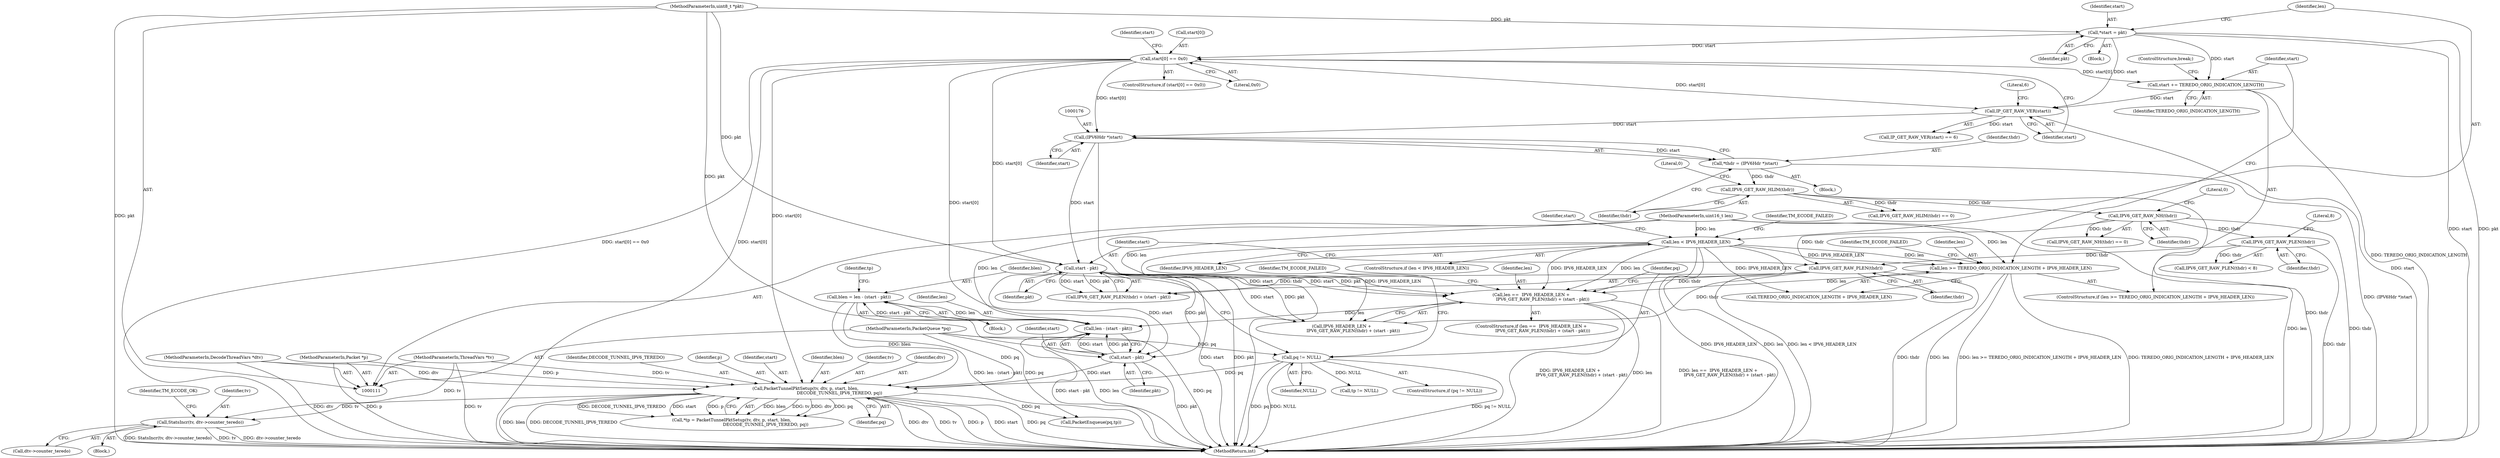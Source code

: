 digraph "0_suricata_11f3659f64a4e42e90cb3c09fcef66894205aefe_0@pointer" {
"1000244" [label="(Call,StatsIncr(tv, dtv->counter_teredo))"];
"1000225" [label="(Call,PacketTunnelPktSetup(tv, dtv, p, start, blen,\n                                                  DECODE_TUNNEL_IPV6_TEREDO, pq))"];
"1000112" [label="(MethodParameterIn,ThreadVars *tv)"];
"1000113" [label="(MethodParameterIn,DecodeThreadVars *dtv)"];
"1000114" [label="(MethodParameterIn,Packet *p)"];
"1000135" [label="(Call,start[0] == 0x0)"];
"1000125" [label="(Call,*start = pkt)"];
"1000115" [label="(MethodParameterIn,uint8_t *pkt)"];
"1000219" [label="(Call,start - pkt)"];
"1000205" [label="(Call,start - pkt)"];
"1000175" [label="(Call,(IPV6Hdr *)start)"];
"1000168" [label="(Call,IP_GET_RAW_VER(start))"];
"1000153" [label="(Call,start += TEREDO_ORIG_INDICATION_LENGTH)"];
"1000215" [label="(Call,blen = len - (start - pkt))"];
"1000217" [label="(Call,len - (start - pkt))"];
"1000198" [label="(Call,len ==  IPV6_HEADER_LEN +\n                 IPV6_GET_RAW_PLEN(thdr) + (start - pkt))"];
"1000129" [label="(Call,len < IPV6_HEADER_LEN)"];
"1000116" [label="(MethodParameterIn,uint16_t len)"];
"1000148" [label="(Call,len >= TEREDO_ORIG_INDICATION_LENGTH + IPV6_HEADER_LEN)"];
"1000203" [label="(Call,IPV6_GET_RAW_PLEN(thdr))"];
"1000188" [label="(Call,IPV6_GET_RAW_NH(thdr))"];
"1000180" [label="(Call,IPV6_GET_RAW_HLIM(thdr))"];
"1000173" [label="(Call,*thdr = (IPV6Hdr *)start)"];
"1000192" [label="(Call,IPV6_GET_RAW_PLEN(thdr))"];
"1000210" [label="(Call,pq != NULL)"];
"1000117" [label="(MethodParameterIn,PacketQueue *pq)"];
"1000189" [label="(Identifier,thdr)"];
"1000117" [label="(MethodParameterIn,PacketQueue *pq)"];
"1000199" [label="(Identifier,len)"];
"1000114" [label="(MethodParameterIn,Packet *p)"];
"1000197" [label="(ControlStructure,if (len ==  IPV6_HEADER_LEN +\n                 IPV6_GET_RAW_PLEN(thdr) + (start - pkt)))"];
"1000180" [label="(Call,IPV6_GET_RAW_HLIM(thdr))"];
"1000127" [label="(Identifier,pkt)"];
"1000207" [label="(Identifier,pkt)"];
"1000230" [label="(Identifier,blen)"];
"1000191" [label="(Call,IPV6_GET_RAW_PLEN(thdr) < 8)"];
"1000137" [label="(Identifier,start)"];
"1000187" [label="(Call,IPV6_GET_RAW_NH(thdr) == 0)"];
"1000131" [label="(Identifier,IPV6_HEADER_LEN)"];
"1000128" [label="(ControlStructure,if (len < IPV6_HEADER_LEN))"];
"1000175" [label="(Call,(IPV6Hdr *)start)"];
"1000158" [label="(Identifier,TM_ECODE_FAILED)"];
"1000218" [label="(Identifier,len)"];
"1000134" [label="(ControlStructure,if (start[0] == 0x0))"];
"1000139" [label="(Literal,0x0)"];
"1000154" [label="(Identifier,start)"];
"1000153" [label="(Call,start += TEREDO_ORIG_INDICATION_LENGTH)"];
"1000188" [label="(Call,IPV6_GET_RAW_NH(thdr))"];
"1000116" [label="(MethodParameterIn,uint16_t len)"];
"1000226" [label="(Identifier,tv)"];
"1000206" [label="(Identifier,start)"];
"1000125" [label="(Call,*start = pkt)"];
"1000204" [label="(Identifier,thdr)"];
"1000182" [label="(Literal,0)"];
"1000179" [label="(Call,IPV6_GET_RAW_HLIM(thdr) == 0)"];
"1000232" [label="(Identifier,pq)"];
"1000136" [label="(Call,start[0])"];
"1000212" [label="(Identifier,NULL)"];
"1000205" [label="(Call,start - pkt)"];
"1000174" [label="(Identifier,thdr)"];
"1000118" [label="(Block,)"];
"1000255" [label="(MethodReturn,int)"];
"1000173" [label="(Call,*thdr = (IPV6Hdr *)start)"];
"1000147" [label="(ControlStructure,if (len >= TEREDO_ORIG_INDICATION_LENGTH + IPV6_HEADER_LEN))"];
"1000150" [label="(Call,TEREDO_ORIG_INDICATION_LENGTH + IPV6_HEADER_LEN)"];
"1000112" [label="(MethodParameterIn,ThreadVars *tv)"];
"1000227" [label="(Identifier,dtv)"];
"1000200" [label="(Call,IPV6_HEADER_LEN +\n                 IPV6_GET_RAW_PLEN(thdr) + (start - pkt))"];
"1000159" [label="(ControlStructure,break;)"];
"1000216" [label="(Identifier,blen)"];
"1000246" [label="(Call,dtv->counter_teredo)"];
"1000224" [label="(Identifier,tp)"];
"1000231" [label="(Identifier,DECODE_TUNNEL_IPV6_TEREDO)"];
"1000217" [label="(Call,len - (start - pkt))"];
"1000234" [label="(Call,tp != NULL)"];
"1000209" [label="(ControlStructure,if (pq != NULL))"];
"1000169" [label="(Identifier,start)"];
"1000143" [label="(Identifier,start)"];
"1000126" [label="(Identifier,start)"];
"1000130" [label="(Identifier,len)"];
"1000244" [label="(Call,StatsIncr(tv, dtv->counter_teredo))"];
"1000221" [label="(Identifier,pkt)"];
"1000237" [label="(Block,)"];
"1000115" [label="(MethodParameterIn,uint8_t *pkt)"];
"1000133" [label="(Identifier,TM_ECODE_FAILED)"];
"1000113" [label="(MethodParameterIn,DecodeThreadVars *dtv)"];
"1000193" [label="(Identifier,thdr)"];
"1000129" [label="(Call,len < IPV6_HEADER_LEN)"];
"1000190" [label="(Literal,0)"];
"1000211" [label="(Identifier,pq)"];
"1000241" [label="(Call,PacketEnqueue(pq,tp))"];
"1000198" [label="(Call,len ==  IPV6_HEADER_LEN +\n                 IPV6_GET_RAW_PLEN(thdr) + (start - pkt))"];
"1000192" [label="(Call,IPV6_GET_RAW_PLEN(thdr))"];
"1000210" [label="(Call,pq != NULL)"];
"1000203" [label="(Call,IPV6_GET_RAW_PLEN(thdr))"];
"1000177" [label="(Identifier,start)"];
"1000252" [label="(Identifier,TM_ECODE_FAILED)"];
"1000155" [label="(Identifier,TEREDO_ORIG_INDICATION_LENGTH)"];
"1000202" [label="(Call,IPV6_GET_RAW_PLEN(thdr) + (start - pkt))"];
"1000171" [label="(Block,)"];
"1000220" [label="(Identifier,start)"];
"1000219" [label="(Call,start - pkt)"];
"1000170" [label="(Literal,6)"];
"1000223" [label="(Call,*tp = PacketTunnelPktSetup(tv, dtv, p, start, blen,\n                                                  DECODE_TUNNEL_IPV6_TEREDO, pq))"];
"1000167" [label="(Call,IP_GET_RAW_VER(start) == 6)"];
"1000194" [label="(Literal,8)"];
"1000225" [label="(Call,PacketTunnelPktSetup(tv, dtv, p, start, blen,\n                                                  DECODE_TUNNEL_IPV6_TEREDO, pq))"];
"1000213" [label="(Block,)"];
"1000135" [label="(Call,start[0] == 0x0)"];
"1000168" [label="(Call,IP_GET_RAW_VER(start))"];
"1000149" [label="(Identifier,len)"];
"1000228" [label="(Identifier,p)"];
"1000181" [label="(Identifier,thdr)"];
"1000245" [label="(Identifier,tv)"];
"1000250" [label="(Identifier,TM_ECODE_OK)"];
"1000148" [label="(Call,len >= TEREDO_ORIG_INDICATION_LENGTH + IPV6_HEADER_LEN)"];
"1000215" [label="(Call,blen = len - (start - pkt))"];
"1000229" [label="(Identifier,start)"];
"1000244" -> "1000237"  [label="AST: "];
"1000244" -> "1000246"  [label="CFG: "];
"1000245" -> "1000244"  [label="AST: "];
"1000246" -> "1000244"  [label="AST: "];
"1000250" -> "1000244"  [label="CFG: "];
"1000244" -> "1000255"  [label="DDG: StatsIncr(tv, dtv->counter_teredo)"];
"1000244" -> "1000255"  [label="DDG: tv"];
"1000244" -> "1000255"  [label="DDG: dtv->counter_teredo"];
"1000225" -> "1000244"  [label="DDG: tv"];
"1000112" -> "1000244"  [label="DDG: tv"];
"1000225" -> "1000223"  [label="AST: "];
"1000225" -> "1000232"  [label="CFG: "];
"1000226" -> "1000225"  [label="AST: "];
"1000227" -> "1000225"  [label="AST: "];
"1000228" -> "1000225"  [label="AST: "];
"1000229" -> "1000225"  [label="AST: "];
"1000230" -> "1000225"  [label="AST: "];
"1000231" -> "1000225"  [label="AST: "];
"1000232" -> "1000225"  [label="AST: "];
"1000223" -> "1000225"  [label="CFG: "];
"1000225" -> "1000255"  [label="DDG: DECODE_TUNNEL_IPV6_TEREDO"];
"1000225" -> "1000255"  [label="DDG: dtv"];
"1000225" -> "1000255"  [label="DDG: tv"];
"1000225" -> "1000255"  [label="DDG: p"];
"1000225" -> "1000255"  [label="DDG: start"];
"1000225" -> "1000255"  [label="DDG: pq"];
"1000225" -> "1000255"  [label="DDG: blen"];
"1000225" -> "1000223"  [label="DDG: blen"];
"1000225" -> "1000223"  [label="DDG: tv"];
"1000225" -> "1000223"  [label="DDG: dtv"];
"1000225" -> "1000223"  [label="DDG: pq"];
"1000225" -> "1000223"  [label="DDG: DECODE_TUNNEL_IPV6_TEREDO"];
"1000225" -> "1000223"  [label="DDG: start"];
"1000225" -> "1000223"  [label="DDG: p"];
"1000112" -> "1000225"  [label="DDG: tv"];
"1000113" -> "1000225"  [label="DDG: dtv"];
"1000114" -> "1000225"  [label="DDG: p"];
"1000135" -> "1000225"  [label="DDG: start[0]"];
"1000219" -> "1000225"  [label="DDG: start"];
"1000215" -> "1000225"  [label="DDG: blen"];
"1000210" -> "1000225"  [label="DDG: pq"];
"1000117" -> "1000225"  [label="DDG: pq"];
"1000225" -> "1000241"  [label="DDG: pq"];
"1000112" -> "1000111"  [label="AST: "];
"1000112" -> "1000255"  [label="DDG: tv"];
"1000113" -> "1000111"  [label="AST: "];
"1000113" -> "1000255"  [label="DDG: dtv"];
"1000114" -> "1000111"  [label="AST: "];
"1000114" -> "1000255"  [label="DDG: p"];
"1000135" -> "1000134"  [label="AST: "];
"1000135" -> "1000139"  [label="CFG: "];
"1000136" -> "1000135"  [label="AST: "];
"1000139" -> "1000135"  [label="AST: "];
"1000143" -> "1000135"  [label="CFG: "];
"1000169" -> "1000135"  [label="CFG: "];
"1000135" -> "1000255"  [label="DDG: start[0] == 0x0"];
"1000135" -> "1000255"  [label="DDG: start[0]"];
"1000125" -> "1000135"  [label="DDG: start"];
"1000135" -> "1000153"  [label="DDG: start[0]"];
"1000135" -> "1000168"  [label="DDG: start[0]"];
"1000135" -> "1000175"  [label="DDG: start[0]"];
"1000135" -> "1000205"  [label="DDG: start[0]"];
"1000135" -> "1000219"  [label="DDG: start[0]"];
"1000125" -> "1000118"  [label="AST: "];
"1000125" -> "1000127"  [label="CFG: "];
"1000126" -> "1000125"  [label="AST: "];
"1000127" -> "1000125"  [label="AST: "];
"1000130" -> "1000125"  [label="CFG: "];
"1000125" -> "1000255"  [label="DDG: start"];
"1000125" -> "1000255"  [label="DDG: pkt"];
"1000115" -> "1000125"  [label="DDG: pkt"];
"1000125" -> "1000153"  [label="DDG: start"];
"1000125" -> "1000168"  [label="DDG: start"];
"1000115" -> "1000111"  [label="AST: "];
"1000115" -> "1000255"  [label="DDG: pkt"];
"1000115" -> "1000205"  [label="DDG: pkt"];
"1000115" -> "1000219"  [label="DDG: pkt"];
"1000219" -> "1000217"  [label="AST: "];
"1000219" -> "1000221"  [label="CFG: "];
"1000220" -> "1000219"  [label="AST: "];
"1000221" -> "1000219"  [label="AST: "];
"1000217" -> "1000219"  [label="CFG: "];
"1000219" -> "1000255"  [label="DDG: pkt"];
"1000219" -> "1000217"  [label="DDG: start"];
"1000219" -> "1000217"  [label="DDG: pkt"];
"1000205" -> "1000219"  [label="DDG: start"];
"1000205" -> "1000219"  [label="DDG: pkt"];
"1000205" -> "1000202"  [label="AST: "];
"1000205" -> "1000207"  [label="CFG: "];
"1000206" -> "1000205"  [label="AST: "];
"1000207" -> "1000205"  [label="AST: "];
"1000202" -> "1000205"  [label="CFG: "];
"1000205" -> "1000255"  [label="DDG: start"];
"1000205" -> "1000255"  [label="DDG: pkt"];
"1000205" -> "1000198"  [label="DDG: start"];
"1000205" -> "1000198"  [label="DDG: pkt"];
"1000205" -> "1000200"  [label="DDG: start"];
"1000205" -> "1000200"  [label="DDG: pkt"];
"1000205" -> "1000202"  [label="DDG: start"];
"1000205" -> "1000202"  [label="DDG: pkt"];
"1000175" -> "1000205"  [label="DDG: start"];
"1000175" -> "1000173"  [label="AST: "];
"1000175" -> "1000177"  [label="CFG: "];
"1000176" -> "1000175"  [label="AST: "];
"1000177" -> "1000175"  [label="AST: "];
"1000173" -> "1000175"  [label="CFG: "];
"1000175" -> "1000255"  [label="DDG: start"];
"1000175" -> "1000173"  [label="DDG: start"];
"1000168" -> "1000175"  [label="DDG: start"];
"1000168" -> "1000167"  [label="AST: "];
"1000168" -> "1000169"  [label="CFG: "];
"1000169" -> "1000168"  [label="AST: "];
"1000170" -> "1000168"  [label="CFG: "];
"1000168" -> "1000255"  [label="DDG: start"];
"1000168" -> "1000167"  [label="DDG: start"];
"1000153" -> "1000168"  [label="DDG: start"];
"1000153" -> "1000147"  [label="AST: "];
"1000153" -> "1000155"  [label="CFG: "];
"1000154" -> "1000153"  [label="AST: "];
"1000155" -> "1000153"  [label="AST: "];
"1000159" -> "1000153"  [label="CFG: "];
"1000153" -> "1000255"  [label="DDG: TEREDO_ORIG_INDICATION_LENGTH"];
"1000215" -> "1000213"  [label="AST: "];
"1000215" -> "1000217"  [label="CFG: "];
"1000216" -> "1000215"  [label="AST: "];
"1000217" -> "1000215"  [label="AST: "];
"1000224" -> "1000215"  [label="CFG: "];
"1000215" -> "1000255"  [label="DDG: len - (start - pkt)"];
"1000217" -> "1000215"  [label="DDG: len"];
"1000217" -> "1000215"  [label="DDG: start - pkt"];
"1000218" -> "1000217"  [label="AST: "];
"1000217" -> "1000255"  [label="DDG: start - pkt"];
"1000217" -> "1000255"  [label="DDG: len"];
"1000198" -> "1000217"  [label="DDG: len"];
"1000116" -> "1000217"  [label="DDG: len"];
"1000198" -> "1000197"  [label="AST: "];
"1000198" -> "1000200"  [label="CFG: "];
"1000199" -> "1000198"  [label="AST: "];
"1000200" -> "1000198"  [label="AST: "];
"1000211" -> "1000198"  [label="CFG: "];
"1000252" -> "1000198"  [label="CFG: "];
"1000198" -> "1000255"  [label="DDG: IPV6_HEADER_LEN +\n                 IPV6_GET_RAW_PLEN(thdr) + (start - pkt)"];
"1000198" -> "1000255"  [label="DDG: len"];
"1000198" -> "1000255"  [label="DDG: len ==  IPV6_HEADER_LEN +\n                 IPV6_GET_RAW_PLEN(thdr) + (start - pkt)"];
"1000129" -> "1000198"  [label="DDG: len"];
"1000129" -> "1000198"  [label="DDG: IPV6_HEADER_LEN"];
"1000148" -> "1000198"  [label="DDG: len"];
"1000116" -> "1000198"  [label="DDG: len"];
"1000203" -> "1000198"  [label="DDG: thdr"];
"1000129" -> "1000128"  [label="AST: "];
"1000129" -> "1000131"  [label="CFG: "];
"1000130" -> "1000129"  [label="AST: "];
"1000131" -> "1000129"  [label="AST: "];
"1000133" -> "1000129"  [label="CFG: "];
"1000137" -> "1000129"  [label="CFG: "];
"1000129" -> "1000255"  [label="DDG: len"];
"1000129" -> "1000255"  [label="DDG: len < IPV6_HEADER_LEN"];
"1000129" -> "1000255"  [label="DDG: IPV6_HEADER_LEN"];
"1000116" -> "1000129"  [label="DDG: len"];
"1000129" -> "1000148"  [label="DDG: len"];
"1000129" -> "1000148"  [label="DDG: IPV6_HEADER_LEN"];
"1000129" -> "1000150"  [label="DDG: IPV6_HEADER_LEN"];
"1000129" -> "1000200"  [label="DDG: IPV6_HEADER_LEN"];
"1000116" -> "1000111"  [label="AST: "];
"1000116" -> "1000255"  [label="DDG: len"];
"1000116" -> "1000148"  [label="DDG: len"];
"1000148" -> "1000147"  [label="AST: "];
"1000148" -> "1000150"  [label="CFG: "];
"1000149" -> "1000148"  [label="AST: "];
"1000150" -> "1000148"  [label="AST: "];
"1000154" -> "1000148"  [label="CFG: "];
"1000158" -> "1000148"  [label="CFG: "];
"1000148" -> "1000255"  [label="DDG: len"];
"1000148" -> "1000255"  [label="DDG: len >= TEREDO_ORIG_INDICATION_LENGTH + IPV6_HEADER_LEN"];
"1000148" -> "1000255"  [label="DDG: TEREDO_ORIG_INDICATION_LENGTH + IPV6_HEADER_LEN"];
"1000203" -> "1000202"  [label="AST: "];
"1000203" -> "1000204"  [label="CFG: "];
"1000204" -> "1000203"  [label="AST: "];
"1000206" -> "1000203"  [label="CFG: "];
"1000203" -> "1000255"  [label="DDG: thdr"];
"1000203" -> "1000200"  [label="DDG: thdr"];
"1000203" -> "1000202"  [label="DDG: thdr"];
"1000188" -> "1000203"  [label="DDG: thdr"];
"1000192" -> "1000203"  [label="DDG: thdr"];
"1000188" -> "1000187"  [label="AST: "];
"1000188" -> "1000189"  [label="CFG: "];
"1000189" -> "1000188"  [label="AST: "];
"1000190" -> "1000188"  [label="CFG: "];
"1000188" -> "1000255"  [label="DDG: thdr"];
"1000188" -> "1000187"  [label="DDG: thdr"];
"1000180" -> "1000188"  [label="DDG: thdr"];
"1000188" -> "1000192"  [label="DDG: thdr"];
"1000180" -> "1000179"  [label="AST: "];
"1000180" -> "1000181"  [label="CFG: "];
"1000181" -> "1000180"  [label="AST: "];
"1000182" -> "1000180"  [label="CFG: "];
"1000180" -> "1000255"  [label="DDG: thdr"];
"1000180" -> "1000179"  [label="DDG: thdr"];
"1000173" -> "1000180"  [label="DDG: thdr"];
"1000173" -> "1000171"  [label="AST: "];
"1000174" -> "1000173"  [label="AST: "];
"1000181" -> "1000173"  [label="CFG: "];
"1000173" -> "1000255"  [label="DDG: (IPV6Hdr *)start"];
"1000192" -> "1000191"  [label="AST: "];
"1000192" -> "1000193"  [label="CFG: "];
"1000193" -> "1000192"  [label="AST: "];
"1000194" -> "1000192"  [label="CFG: "];
"1000192" -> "1000255"  [label="DDG: thdr"];
"1000192" -> "1000191"  [label="DDG: thdr"];
"1000210" -> "1000209"  [label="AST: "];
"1000210" -> "1000212"  [label="CFG: "];
"1000211" -> "1000210"  [label="AST: "];
"1000212" -> "1000210"  [label="AST: "];
"1000216" -> "1000210"  [label="CFG: "];
"1000252" -> "1000210"  [label="CFG: "];
"1000210" -> "1000255"  [label="DDG: NULL"];
"1000210" -> "1000255"  [label="DDG: pq != NULL"];
"1000210" -> "1000255"  [label="DDG: pq"];
"1000117" -> "1000210"  [label="DDG: pq"];
"1000210" -> "1000234"  [label="DDG: NULL"];
"1000117" -> "1000111"  [label="AST: "];
"1000117" -> "1000255"  [label="DDG: pq"];
"1000117" -> "1000241"  [label="DDG: pq"];
}
